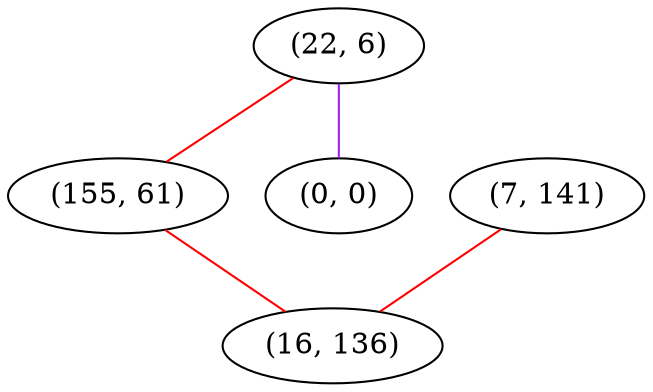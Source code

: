 graph "" {
"(22, 6)";
"(7, 141)";
"(155, 61)";
"(0, 0)";
"(16, 136)";
"(22, 6)" -- "(0, 0)"  [color=purple, key=0, weight=4];
"(22, 6)" -- "(155, 61)"  [color=red, key=0, weight=1];
"(7, 141)" -- "(16, 136)"  [color=red, key=0, weight=1];
"(155, 61)" -- "(16, 136)"  [color=red, key=0, weight=1];
}
